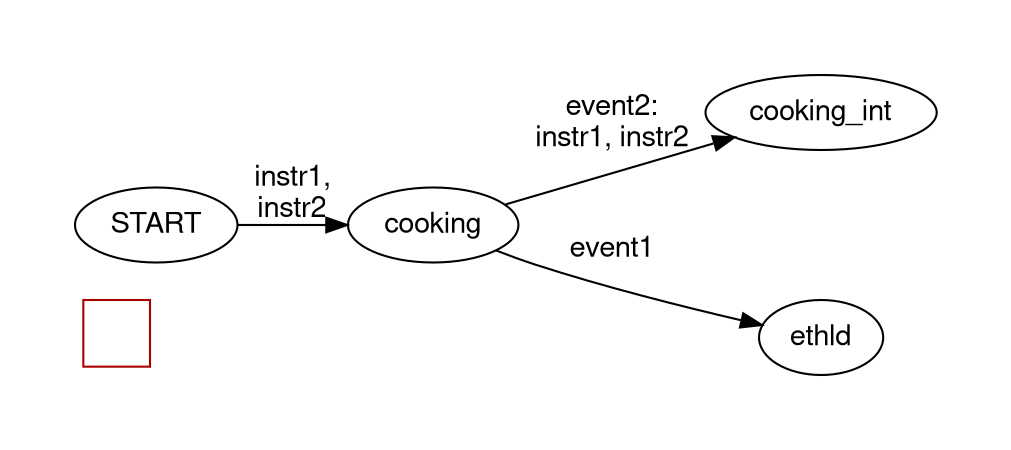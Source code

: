 digraph FSM {
    nodesep=1 pad=0.5 ranksep=0;
	_background="c 7 -#aa0000 p 4 4 4 36 4 36 36 4 36";
	fontname="Helvetica,Arial,sans-serif";
	rankdir=LR;
	node [fontname="Helvetica,Arial,sans-serif"];
	edge [fontname="Helvetica,Arial,sans-serif"];
	cooking;
	cooking_int;
	ethld;
	cooking -> cooking_int [label=<event2:<br/>instr1, instr2>];
	cooking -> ethld [label=<event1>];
	START -> cooking [label=<instr1,<br/>instr2>]
	}
